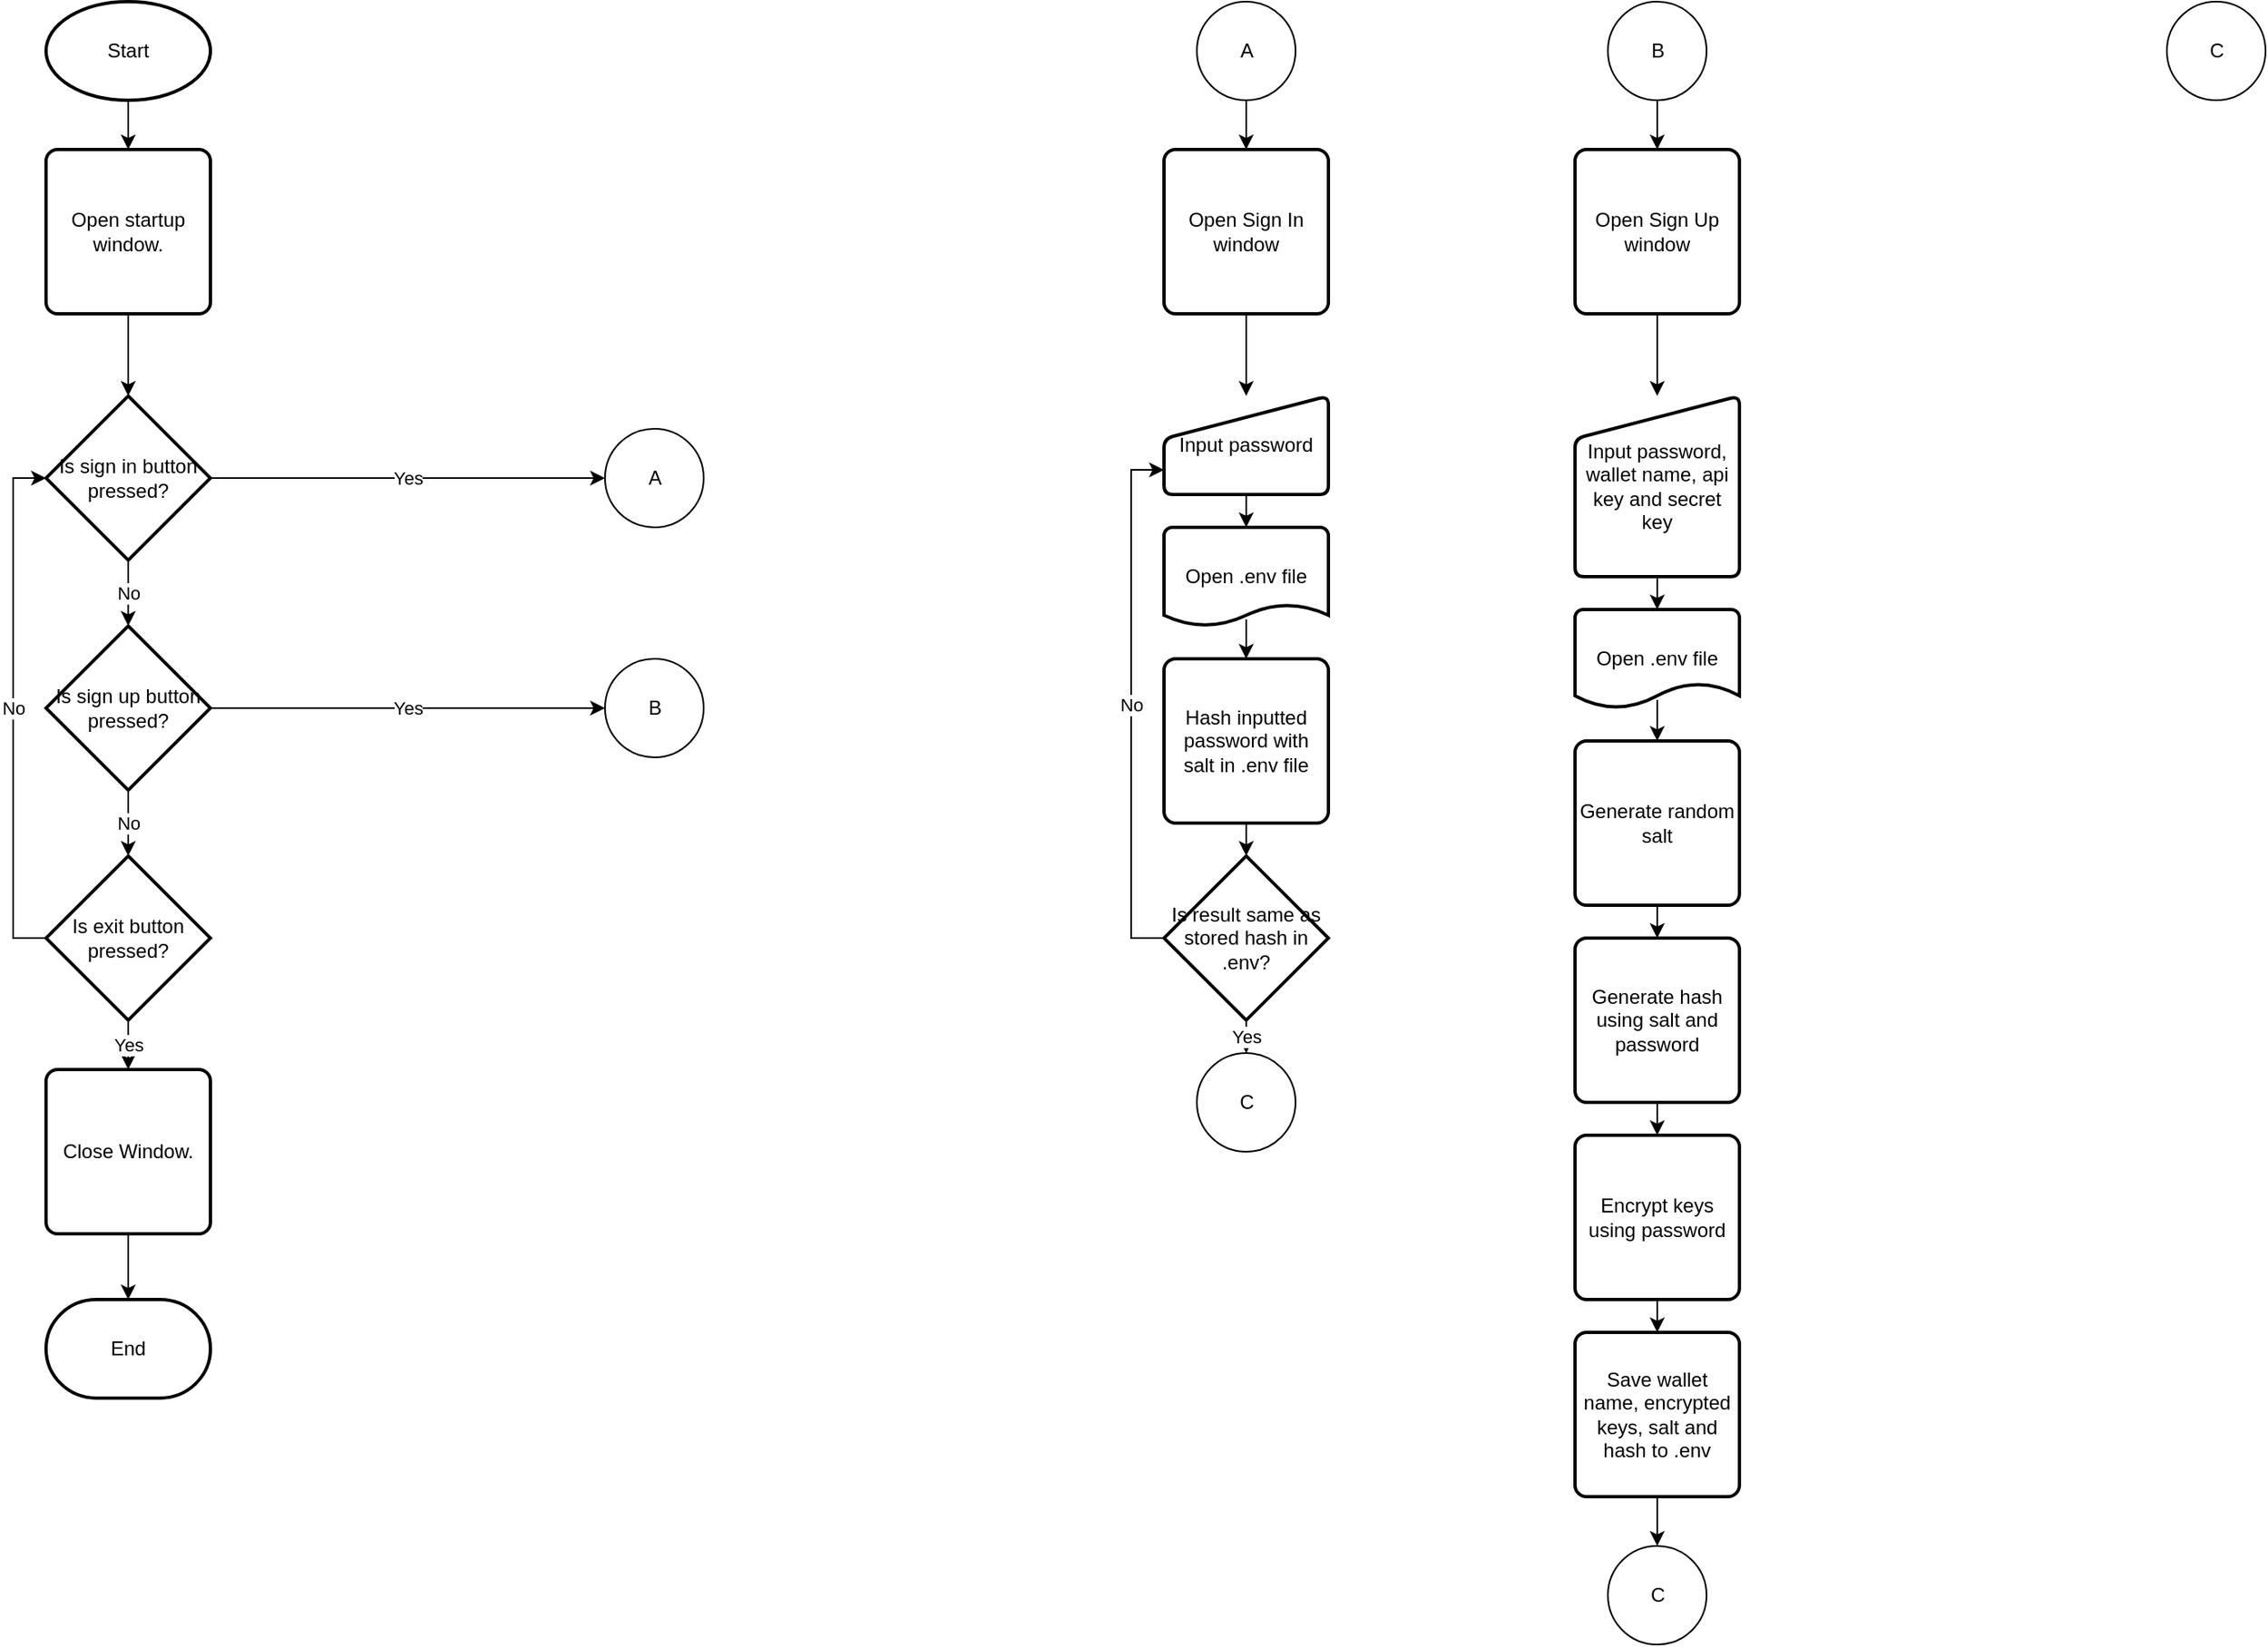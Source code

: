 <mxfile version="16.6.5" type="github">
  <diagram id="_z869Vh-GN76_3m_DNxW" name="Page-1">
    <mxGraphModel dx="1422" dy="762" grid="1" gridSize="10" guides="1" tooltips="1" connect="1" arrows="1" fold="1" page="1" pageScale="1" pageWidth="827" pageHeight="1169" math="0" shadow="0">
      <root>
        <mxCell id="0" />
        <mxCell id="1" parent="0" />
        <mxCell id="rwXIoklTe4oAWy-ArElF-10" style="edgeStyle=orthogonalEdgeStyle;rounded=0;orthogonalLoop=1;jettySize=auto;html=1;exitX=0.5;exitY=1;exitDx=0;exitDy=0;exitPerimeter=0;entryX=0.5;entryY=0;entryDx=0;entryDy=0;" parent="1" source="rwXIoklTe4oAWy-ArElF-1" target="rwXIoklTe4oAWy-ArElF-2" edge="1">
          <mxGeometry relative="1" as="geometry" />
        </mxCell>
        <mxCell id="rwXIoklTe4oAWy-ArElF-1" value="Start" style="strokeWidth=2;html=1;shape=mxgraph.flowchart.start_1;whiteSpace=wrap;" parent="1" vertex="1">
          <mxGeometry x="110" y="30" width="100" height="60" as="geometry" />
        </mxCell>
        <mxCell id="rwXIoklTe4oAWy-ArElF-11" style="edgeStyle=orthogonalEdgeStyle;rounded=0;orthogonalLoop=1;jettySize=auto;html=1;exitX=0.5;exitY=1;exitDx=0;exitDy=0;entryX=0.5;entryY=0;entryDx=0;entryDy=0;entryPerimeter=0;" parent="1" source="rwXIoklTe4oAWy-ArElF-2" target="rwXIoklTe4oAWy-ArElF-3" edge="1">
          <mxGeometry relative="1" as="geometry" />
        </mxCell>
        <mxCell id="rwXIoklTe4oAWy-ArElF-2" value="Open startup window." style="rounded=1;whiteSpace=wrap;html=1;absoluteArcSize=1;arcSize=14;strokeWidth=2;" parent="1" vertex="1">
          <mxGeometry x="110" y="120" width="100" height="100" as="geometry" />
        </mxCell>
        <mxCell id="rwXIoklTe4oAWy-ArElF-12" value="No" style="edgeStyle=orthogonalEdgeStyle;rounded=0;orthogonalLoop=1;jettySize=auto;html=1;exitX=0.5;exitY=1;exitDx=0;exitDy=0;exitPerimeter=0;entryX=0.5;entryY=0;entryDx=0;entryDy=0;entryPerimeter=0;" parent="1" source="rwXIoklTe4oAWy-ArElF-3" target="rwXIoklTe4oAWy-ArElF-4" edge="1">
          <mxGeometry relative="1" as="geometry" />
        </mxCell>
        <mxCell id="rwXIoklTe4oAWy-ArElF-17" value="Yes" style="edgeStyle=orthogonalEdgeStyle;rounded=0;orthogonalLoop=1;jettySize=auto;html=1;exitX=1;exitY=0.5;exitDx=0;exitDy=0;exitPerimeter=0;entryX=0;entryY=0.5;entryDx=0;entryDy=0;entryPerimeter=0;" parent="1" source="rwXIoklTe4oAWy-ArElF-3" target="rwXIoklTe4oAWy-ArElF-6" edge="1">
          <mxGeometry relative="1" as="geometry" />
        </mxCell>
        <mxCell id="rwXIoklTe4oAWy-ArElF-3" value="Is sign in button pressed?" style="strokeWidth=2;html=1;shape=mxgraph.flowchart.decision;whiteSpace=wrap;" parent="1" vertex="1">
          <mxGeometry x="110" y="270" width="100" height="100" as="geometry" />
        </mxCell>
        <mxCell id="rwXIoklTe4oAWy-ArElF-13" value="No" style="edgeStyle=orthogonalEdgeStyle;rounded=0;orthogonalLoop=1;jettySize=auto;html=1;exitX=0.5;exitY=1;exitDx=0;exitDy=0;exitPerimeter=0;" parent="1" source="rwXIoklTe4oAWy-ArElF-4" target="rwXIoklTe4oAWy-ArElF-5" edge="1">
          <mxGeometry relative="1" as="geometry" />
        </mxCell>
        <mxCell id="rwXIoklTe4oAWy-ArElF-18" value="Yes" style="edgeStyle=orthogonalEdgeStyle;rounded=0;orthogonalLoop=1;jettySize=auto;html=1;exitX=1;exitY=0.5;exitDx=0;exitDy=0;exitPerimeter=0;entryX=0;entryY=0.5;entryDx=0;entryDy=0;entryPerimeter=0;" parent="1" source="rwXIoklTe4oAWy-ArElF-4" target="rwXIoklTe4oAWy-ArElF-7" edge="1">
          <mxGeometry relative="1" as="geometry" />
        </mxCell>
        <mxCell id="rwXIoklTe4oAWy-ArElF-4" value="Is sign up button pressed?" style="strokeWidth=2;html=1;shape=mxgraph.flowchart.decision;whiteSpace=wrap;" parent="1" vertex="1">
          <mxGeometry x="110" y="410" width="100" height="100" as="geometry" />
        </mxCell>
        <mxCell id="rwXIoklTe4oAWy-ArElF-14" value="Yes" style="edgeStyle=orthogonalEdgeStyle;rounded=0;orthogonalLoop=1;jettySize=auto;html=1;exitX=0.5;exitY=1;exitDx=0;exitDy=0;exitPerimeter=0;entryX=0.5;entryY=0;entryDx=0;entryDy=0;" parent="1" source="rwXIoklTe4oAWy-ArElF-5" target="rwXIoklTe4oAWy-ArElF-9" edge="1">
          <mxGeometry relative="1" as="geometry" />
        </mxCell>
        <mxCell id="rwXIoklTe4oAWy-ArElF-16" value="No" style="edgeStyle=orthogonalEdgeStyle;rounded=0;orthogonalLoop=1;jettySize=auto;html=1;exitX=0;exitY=0.5;exitDx=0;exitDy=0;exitPerimeter=0;entryX=0;entryY=0.5;entryDx=0;entryDy=0;entryPerimeter=0;" parent="1" source="rwXIoklTe4oAWy-ArElF-5" target="rwXIoklTe4oAWy-ArElF-3" edge="1">
          <mxGeometry relative="1" as="geometry" />
        </mxCell>
        <mxCell id="rwXIoklTe4oAWy-ArElF-5" value="Is exit button pressed?" style="strokeWidth=2;html=1;shape=mxgraph.flowchart.decision;whiteSpace=wrap;" parent="1" vertex="1">
          <mxGeometry x="110" y="550" width="100" height="100" as="geometry" />
        </mxCell>
        <mxCell id="rwXIoklTe4oAWy-ArElF-6" value="A" style="verticalLabelPosition=middle;verticalAlign=middle;html=1;shape=mxgraph.flowchart.on-page_reference;labelPosition=center;align=center;" parent="1" vertex="1">
          <mxGeometry x="450" y="290" width="60" height="60" as="geometry" />
        </mxCell>
        <mxCell id="rwXIoklTe4oAWy-ArElF-7" value="B" style="verticalLabelPosition=middle;verticalAlign=middle;html=1;shape=mxgraph.flowchart.on-page_reference;labelPosition=center;align=center;" parent="1" vertex="1">
          <mxGeometry x="450" y="430" width="60" height="60" as="geometry" />
        </mxCell>
        <mxCell id="rwXIoklTe4oAWy-ArElF-8" value="End" style="strokeWidth=2;html=1;shape=mxgraph.flowchart.terminator;whiteSpace=wrap;" parent="1" vertex="1">
          <mxGeometry x="110" y="820" width="100" height="60" as="geometry" />
        </mxCell>
        <mxCell id="rwXIoklTe4oAWy-ArElF-15" style="edgeStyle=orthogonalEdgeStyle;rounded=0;orthogonalLoop=1;jettySize=auto;html=1;exitX=0.5;exitY=1;exitDx=0;exitDy=0;" parent="1" source="rwXIoklTe4oAWy-ArElF-9" target="rwXIoklTe4oAWy-ArElF-8" edge="1">
          <mxGeometry relative="1" as="geometry" />
        </mxCell>
        <mxCell id="rwXIoklTe4oAWy-ArElF-9" value="Close Window." style="rounded=1;whiteSpace=wrap;html=1;absoluteArcSize=1;arcSize=14;strokeWidth=2;" parent="1" vertex="1">
          <mxGeometry x="110" y="680" width="100" height="100" as="geometry" />
        </mxCell>
        <mxCell id="4zRsfJGOw0CxEEkWCvno-2" style="edgeStyle=orthogonalEdgeStyle;rounded=0;orthogonalLoop=1;jettySize=auto;html=1;exitX=0.5;exitY=1;exitDx=0;exitDy=0;exitPerimeter=0;" edge="1" parent="1" source="rwXIoklTe4oAWy-ArElF-19" target="rwXIoklTe4oAWy-ArElF-20">
          <mxGeometry relative="1" as="geometry" />
        </mxCell>
        <mxCell id="rwXIoklTe4oAWy-ArElF-19" value="A" style="verticalLabelPosition=middle;verticalAlign=middle;html=1;shape=mxgraph.flowchart.on-page_reference;labelPosition=center;align=center;" parent="1" vertex="1">
          <mxGeometry x="810" y="30" width="60" height="60" as="geometry" />
        </mxCell>
        <mxCell id="4zRsfJGOw0CxEEkWCvno-17" style="edgeStyle=orthogonalEdgeStyle;rounded=0;orthogonalLoop=1;jettySize=auto;html=1;exitX=0.5;exitY=1;exitDx=0;exitDy=0;" edge="1" parent="1" source="rwXIoklTe4oAWy-ArElF-20" target="4zRsfJGOw0CxEEkWCvno-16">
          <mxGeometry relative="1" as="geometry" />
        </mxCell>
        <mxCell id="rwXIoklTe4oAWy-ArElF-20" value="Open Sign In window" style="rounded=1;whiteSpace=wrap;html=1;absoluteArcSize=1;arcSize=14;strokeWidth=2;" parent="1" vertex="1">
          <mxGeometry x="790" y="120" width="100" height="100" as="geometry" />
        </mxCell>
        <mxCell id="4zRsfJGOw0CxEEkWCvno-13" style="edgeStyle=orthogonalEdgeStyle;rounded=0;orthogonalLoop=1;jettySize=auto;html=1;exitX=0.5;exitY=1;exitDx=0;exitDy=0;entryX=0.5;entryY=0;entryDx=0;entryDy=0;entryPerimeter=0;" edge="1" parent="1" target="4zRsfJGOw0CxEEkWCvno-10">
          <mxGeometry relative="1" as="geometry">
            <mxPoint x="840" y="330" as="sourcePoint" />
          </mxGeometry>
        </mxCell>
        <mxCell id="4zRsfJGOw0CxEEkWCvno-5" value="C" style="verticalLabelPosition=middle;verticalAlign=middle;html=1;shape=mxgraph.flowchart.on-page_reference;labelPosition=center;align=center;" vertex="1" parent="1">
          <mxGeometry x="810" y="670" width="60" height="60" as="geometry" />
        </mxCell>
        <mxCell id="4zRsfJGOw0CxEEkWCvno-9" style="edgeStyle=orthogonalEdgeStyle;rounded=0;orthogonalLoop=1;jettySize=auto;html=1;exitX=0.5;exitY=1;exitDx=0;exitDy=0;exitPerimeter=0;entryX=0.5;entryY=0;entryDx=0;entryDy=0;" edge="1" parent="1" source="4zRsfJGOw0CxEEkWCvno-7" target="4zRsfJGOw0CxEEkWCvno-8">
          <mxGeometry relative="1" as="geometry" />
        </mxCell>
        <mxCell id="4zRsfJGOw0CxEEkWCvno-7" value="B" style="verticalLabelPosition=middle;verticalAlign=middle;html=1;shape=mxgraph.flowchart.on-page_reference;labelPosition=center;align=center;" vertex="1" parent="1">
          <mxGeometry x="1060" y="30" width="60" height="60" as="geometry" />
        </mxCell>
        <mxCell id="4zRsfJGOw0CxEEkWCvno-30" style="edgeStyle=orthogonalEdgeStyle;rounded=0;orthogonalLoop=1;jettySize=auto;html=1;exitX=0.5;exitY=1;exitDx=0;exitDy=0;" edge="1" parent="1" source="4zRsfJGOw0CxEEkWCvno-8" target="4zRsfJGOw0CxEEkWCvno-23">
          <mxGeometry relative="1" as="geometry" />
        </mxCell>
        <mxCell id="4zRsfJGOw0CxEEkWCvno-8" value="Open Sign Up window" style="rounded=1;whiteSpace=wrap;html=1;absoluteArcSize=1;arcSize=14;strokeWidth=2;" vertex="1" parent="1">
          <mxGeometry x="1040" y="120" width="100" height="100" as="geometry" />
        </mxCell>
        <mxCell id="4zRsfJGOw0CxEEkWCvno-10" value="Open .env file" style="strokeWidth=2;html=1;shape=mxgraph.flowchart.document2;whiteSpace=wrap;size=0.217;" vertex="1" parent="1">
          <mxGeometry x="790" y="350" width="100" height="60" as="geometry" />
        </mxCell>
        <mxCell id="4zRsfJGOw0CxEEkWCvno-20" style="edgeStyle=orthogonalEdgeStyle;rounded=0;orthogonalLoop=1;jettySize=auto;html=1;exitX=0.5;exitY=1;exitDx=0;exitDy=0;entryX=0.5;entryY=0;entryDx=0;entryDy=0;entryPerimeter=0;" edge="1" parent="1" source="4zRsfJGOw0CxEEkWCvno-11" target="4zRsfJGOw0CxEEkWCvno-18">
          <mxGeometry relative="1" as="geometry" />
        </mxCell>
        <mxCell id="4zRsfJGOw0CxEEkWCvno-11" value="Hash inputted password with salt in .env file" style="rounded=1;whiteSpace=wrap;html=1;absoluteArcSize=1;arcSize=14;strokeWidth=2;" vertex="1" parent="1">
          <mxGeometry x="790" y="430" width="100" height="100" as="geometry" />
        </mxCell>
        <mxCell id="4zRsfJGOw0CxEEkWCvno-15" value="" style="endArrow=classic;html=1;rounded=0;exitX=0.5;exitY=0.933;exitDx=0;exitDy=0;exitPerimeter=0;" edge="1" parent="1" source="4zRsfJGOw0CxEEkWCvno-10" target="4zRsfJGOw0CxEEkWCvno-11">
          <mxGeometry width="50" height="50" relative="1" as="geometry">
            <mxPoint x="530" y="280" as="sourcePoint" />
            <mxPoint x="580" y="230" as="targetPoint" />
          </mxGeometry>
        </mxCell>
        <mxCell id="4zRsfJGOw0CxEEkWCvno-16" value="Input password" style="html=1;strokeWidth=2;shape=manualInput;whiteSpace=wrap;rounded=1;size=26;arcSize=11;" vertex="1" parent="1">
          <mxGeometry x="790" y="270" width="100" height="60" as="geometry" />
        </mxCell>
        <mxCell id="4zRsfJGOw0CxEEkWCvno-21" value="Yes" style="edgeStyle=orthogonalEdgeStyle;rounded=0;orthogonalLoop=1;jettySize=auto;html=1;exitX=0.5;exitY=1;exitDx=0;exitDy=0;exitPerimeter=0;" edge="1" parent="1" source="4zRsfJGOw0CxEEkWCvno-18" target="4zRsfJGOw0CxEEkWCvno-5">
          <mxGeometry relative="1" as="geometry" />
        </mxCell>
        <mxCell id="4zRsfJGOw0CxEEkWCvno-22" value="No" style="edgeStyle=orthogonalEdgeStyle;rounded=0;orthogonalLoop=1;jettySize=auto;html=1;exitX=0;exitY=0.5;exitDx=0;exitDy=0;exitPerimeter=0;entryX=0;entryY=0.75;entryDx=0;entryDy=0;" edge="1" parent="1" source="4zRsfJGOw0CxEEkWCvno-18" target="4zRsfJGOw0CxEEkWCvno-16">
          <mxGeometry relative="1" as="geometry" />
        </mxCell>
        <mxCell id="4zRsfJGOw0CxEEkWCvno-18" value="Is result same as stored hash in .env?" style="strokeWidth=2;html=1;shape=mxgraph.flowchart.decision;whiteSpace=wrap;" vertex="1" parent="1">
          <mxGeometry x="790" y="550" width="100" height="100" as="geometry" />
        </mxCell>
        <mxCell id="4zRsfJGOw0CxEEkWCvno-31" style="edgeStyle=orthogonalEdgeStyle;rounded=0;orthogonalLoop=1;jettySize=auto;html=1;exitX=0.5;exitY=1;exitDx=0;exitDy=0;" edge="1" parent="1" source="4zRsfJGOw0CxEEkWCvno-23" target="4zRsfJGOw0CxEEkWCvno-24">
          <mxGeometry relative="1" as="geometry" />
        </mxCell>
        <mxCell id="4zRsfJGOw0CxEEkWCvno-23" value="Input password, wallet name, api key and secret key" style="html=1;strokeWidth=2;shape=manualInput;whiteSpace=wrap;rounded=1;size=26;arcSize=11;" vertex="1" parent="1">
          <mxGeometry x="1040" y="270" width="100" height="110" as="geometry" />
        </mxCell>
        <mxCell id="4zRsfJGOw0CxEEkWCvno-24" value="Open .env file" style="strokeWidth=2;html=1;shape=mxgraph.flowchart.document2;whiteSpace=wrap;size=0.25;" vertex="1" parent="1">
          <mxGeometry x="1040" y="400" width="100" height="60" as="geometry" />
        </mxCell>
        <mxCell id="4zRsfJGOw0CxEEkWCvno-32" style="edgeStyle=orthogonalEdgeStyle;rounded=0;orthogonalLoop=1;jettySize=auto;html=1;exitX=0.5;exitY=1;exitDx=0;exitDy=0;" edge="1" parent="1" source="4zRsfJGOw0CxEEkWCvno-25" target="4zRsfJGOw0CxEEkWCvno-26">
          <mxGeometry relative="1" as="geometry" />
        </mxCell>
        <mxCell id="4zRsfJGOw0CxEEkWCvno-25" value="Generate random salt" style="rounded=1;whiteSpace=wrap;html=1;absoluteArcSize=1;arcSize=14;strokeWidth=2;" vertex="1" parent="1">
          <mxGeometry x="1040" y="480" width="100" height="100" as="geometry" />
        </mxCell>
        <mxCell id="4zRsfJGOw0CxEEkWCvno-33" style="edgeStyle=orthogonalEdgeStyle;rounded=0;orthogonalLoop=1;jettySize=auto;html=1;exitX=0.5;exitY=1;exitDx=0;exitDy=0;entryX=0.5;entryY=0;entryDx=0;entryDy=0;" edge="1" parent="1" source="4zRsfJGOw0CxEEkWCvno-26" target="4zRsfJGOw0CxEEkWCvno-27">
          <mxGeometry relative="1" as="geometry" />
        </mxCell>
        <mxCell id="4zRsfJGOw0CxEEkWCvno-26" value="Generate hash using salt and password" style="rounded=1;whiteSpace=wrap;html=1;absoluteArcSize=1;arcSize=14;strokeWidth=2;" vertex="1" parent="1">
          <mxGeometry x="1040" y="600" width="100" height="100" as="geometry" />
        </mxCell>
        <mxCell id="4zRsfJGOw0CxEEkWCvno-34" style="edgeStyle=orthogonalEdgeStyle;rounded=0;orthogonalLoop=1;jettySize=auto;html=1;exitX=0.5;exitY=1;exitDx=0;exitDy=0;entryX=0.5;entryY=0;entryDx=0;entryDy=0;" edge="1" parent="1" source="4zRsfJGOw0CxEEkWCvno-27" target="4zRsfJGOw0CxEEkWCvno-28">
          <mxGeometry relative="1" as="geometry" />
        </mxCell>
        <mxCell id="4zRsfJGOw0CxEEkWCvno-27" value="Encrypt keys using password" style="rounded=1;whiteSpace=wrap;html=1;absoluteArcSize=1;arcSize=14;strokeWidth=2;" vertex="1" parent="1">
          <mxGeometry x="1040" y="720" width="100" height="100" as="geometry" />
        </mxCell>
        <mxCell id="4zRsfJGOw0CxEEkWCvno-35" style="edgeStyle=orthogonalEdgeStyle;rounded=0;orthogonalLoop=1;jettySize=auto;html=1;exitX=0.5;exitY=1;exitDx=0;exitDy=0;entryX=0.5;entryY=0;entryDx=0;entryDy=0;entryPerimeter=0;" edge="1" parent="1" source="4zRsfJGOw0CxEEkWCvno-28" target="4zRsfJGOw0CxEEkWCvno-29">
          <mxGeometry relative="1" as="geometry" />
        </mxCell>
        <mxCell id="4zRsfJGOw0CxEEkWCvno-28" value="Save wallet name, encrypted keys, salt and hash to .env" style="rounded=1;whiteSpace=wrap;html=1;absoluteArcSize=1;arcSize=14;strokeWidth=2;" vertex="1" parent="1">
          <mxGeometry x="1040" y="840" width="100" height="100" as="geometry" />
        </mxCell>
        <mxCell id="4zRsfJGOw0CxEEkWCvno-29" value="C" style="verticalLabelPosition=middle;verticalAlign=middle;html=1;shape=mxgraph.flowchart.on-page_reference;labelPosition=center;align=center;" vertex="1" parent="1">
          <mxGeometry x="1060" y="970" width="60" height="60" as="geometry" />
        </mxCell>
        <mxCell id="4zRsfJGOw0CxEEkWCvno-36" value="" style="endArrow=classic;html=1;rounded=0;exitX=0.5;exitY=0.917;exitDx=0;exitDy=0;exitPerimeter=0;entryX=0.5;entryY=0;entryDx=0;entryDy=0;" edge="1" parent="1" source="4zRsfJGOw0CxEEkWCvno-24" target="4zRsfJGOw0CxEEkWCvno-25">
          <mxGeometry width="50" height="50" relative="1" as="geometry">
            <mxPoint x="530" y="370" as="sourcePoint" />
            <mxPoint x="580" y="320" as="targetPoint" />
          </mxGeometry>
        </mxCell>
        <mxCell id="4zRsfJGOw0CxEEkWCvno-38" value="C" style="verticalLabelPosition=middle;verticalAlign=middle;html=1;shape=mxgraph.flowchart.on-page_reference;labelPosition=center;align=center;" vertex="1" parent="1">
          <mxGeometry x="1400" y="30" width="60" height="60" as="geometry" />
        </mxCell>
      </root>
    </mxGraphModel>
  </diagram>
</mxfile>
